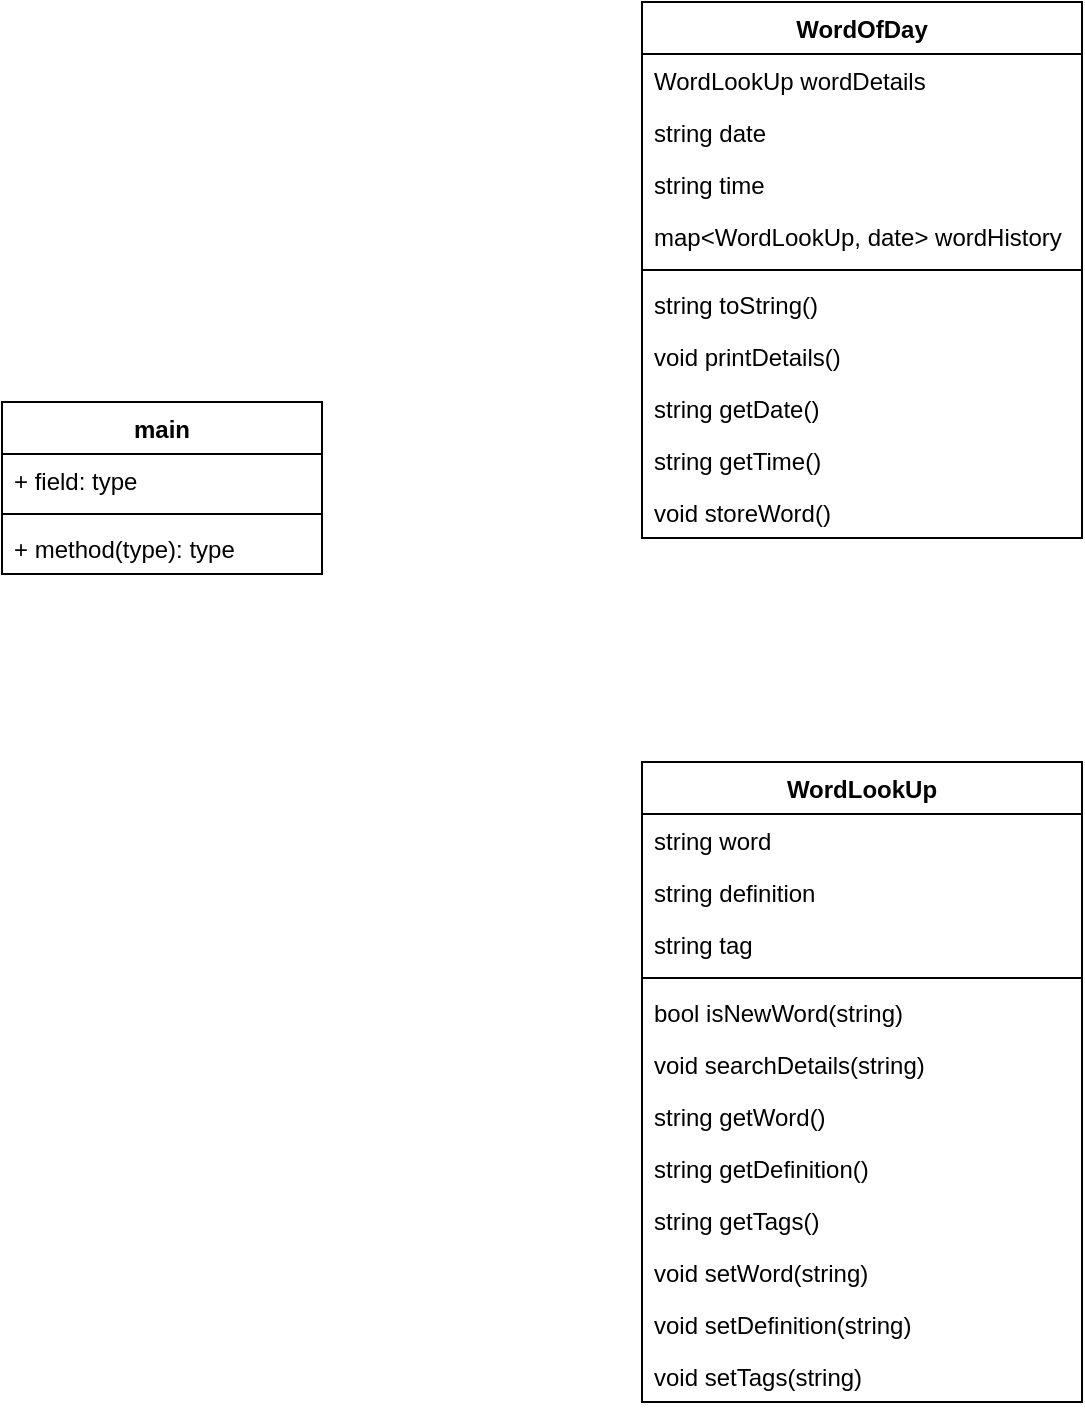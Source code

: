 <mxfile version="13.9.9" type="device"><diagram id="C5RBs43oDa-KdzZeNtuy" name="Blueprint"><mxGraphModel dx="658" dy="875" grid="1" gridSize="10" guides="1" tooltips="1" connect="1" arrows="1" fold="1" page="1" pageScale="1" pageWidth="827" pageHeight="1169" math="0" shadow="0"><root><mxCell id="WIyWlLk6GJQsqaUBKTNV-0"/><mxCell id="WIyWlLk6GJQsqaUBKTNV-1" parent="WIyWlLk6GJQsqaUBKTNV-0"/><mxCell id="DddmbowoWdA45k3jyRR0-8" value="main" style="swimlane;fontStyle=1;align=center;verticalAlign=top;childLayout=stackLayout;horizontal=1;startSize=26;horizontalStack=0;resizeParent=1;resizeParentMax=0;resizeLast=0;collapsible=1;marginBottom=0;" parent="WIyWlLk6GJQsqaUBKTNV-1" vertex="1"><mxGeometry x="80" y="240" width="160" height="86" as="geometry"/></mxCell><mxCell id="DddmbowoWdA45k3jyRR0-9" value="+ field: type" style="text;strokeColor=none;fillColor=none;align=left;verticalAlign=top;spacingLeft=4;spacingRight=4;overflow=hidden;rotatable=0;points=[[0,0.5],[1,0.5]];portConstraint=eastwest;" parent="DddmbowoWdA45k3jyRR0-8" vertex="1"><mxGeometry y="26" width="160" height="26" as="geometry"/></mxCell><mxCell id="DddmbowoWdA45k3jyRR0-10" value="" style="line;strokeWidth=1;fillColor=none;align=left;verticalAlign=middle;spacingTop=-1;spacingLeft=3;spacingRight=3;rotatable=0;labelPosition=right;points=[];portConstraint=eastwest;" parent="DddmbowoWdA45k3jyRR0-8" vertex="1"><mxGeometry y="52" width="160" height="8" as="geometry"/></mxCell><mxCell id="DddmbowoWdA45k3jyRR0-11" value="+ method(type): type" style="text;strokeColor=none;fillColor=none;align=left;verticalAlign=top;spacingLeft=4;spacingRight=4;overflow=hidden;rotatable=0;points=[[0,0.5],[1,0.5]];portConstraint=eastwest;" parent="DddmbowoWdA45k3jyRR0-8" vertex="1"><mxGeometry y="60" width="160" height="26" as="geometry"/></mxCell><mxCell id="DddmbowoWdA45k3jyRR0-12" value="WordOfDay" style="swimlane;fontStyle=1;align=center;verticalAlign=top;childLayout=stackLayout;horizontal=1;startSize=26;horizontalStack=0;resizeParent=1;resizeParentMax=0;resizeLast=0;collapsible=1;marginBottom=0;" parent="WIyWlLk6GJQsqaUBKTNV-1" vertex="1"><mxGeometry x="400" y="40" width="220" height="268" as="geometry"/></mxCell><mxCell id="DddmbowoWdA45k3jyRR0-13" value="WordLookUp wordDetails" style="text;strokeColor=none;fillColor=none;align=left;verticalAlign=top;spacingLeft=4;spacingRight=4;overflow=hidden;rotatable=0;points=[[0,0.5],[1,0.5]];portConstraint=eastwest;" parent="DddmbowoWdA45k3jyRR0-12" vertex="1"><mxGeometry y="26" width="220" height="26" as="geometry"/></mxCell><mxCell id="DddmbowoWdA45k3jyRR0-17" value="string date" style="text;strokeColor=none;fillColor=none;align=left;verticalAlign=top;spacingLeft=4;spacingRight=4;overflow=hidden;rotatable=0;points=[[0,0.5],[1,0.5]];portConstraint=eastwest;" parent="DddmbowoWdA45k3jyRR0-12" vertex="1"><mxGeometry y="52" width="220" height="26" as="geometry"/></mxCell><mxCell id="DddmbowoWdA45k3jyRR0-18" value="string time" style="text;strokeColor=none;fillColor=none;align=left;verticalAlign=top;spacingLeft=4;spacingRight=4;overflow=hidden;rotatable=0;points=[[0,0.5],[1,0.5]];portConstraint=eastwest;" parent="DddmbowoWdA45k3jyRR0-12" vertex="1"><mxGeometry y="78" width="220" height="26" as="geometry"/></mxCell><mxCell id="DddmbowoWdA45k3jyRR0-16" value="map&lt;WordLookUp, date&gt; wordHistory" style="text;strokeColor=none;fillColor=none;align=left;verticalAlign=top;spacingLeft=4;spacingRight=4;overflow=hidden;rotatable=0;points=[[0,0.5],[1,0.5]];portConstraint=eastwest;" parent="DddmbowoWdA45k3jyRR0-12" vertex="1"><mxGeometry y="104" width="220" height="26" as="geometry"/></mxCell><mxCell id="DddmbowoWdA45k3jyRR0-14" value="" style="line;strokeWidth=1;fillColor=none;align=left;verticalAlign=middle;spacingTop=-1;spacingLeft=3;spacingRight=3;rotatable=0;labelPosition=right;points=[];portConstraint=eastwest;" parent="DddmbowoWdA45k3jyRR0-12" vertex="1"><mxGeometry y="130" width="220" height="8" as="geometry"/></mxCell><mxCell id="DddmbowoWdA45k3jyRR0-15" value="string toString()" style="text;strokeColor=none;fillColor=none;align=left;verticalAlign=top;spacingLeft=4;spacingRight=4;overflow=hidden;rotatable=0;points=[[0,0.5],[1,0.5]];portConstraint=eastwest;" parent="DddmbowoWdA45k3jyRR0-12" vertex="1"><mxGeometry y="138" width="220" height="26" as="geometry"/></mxCell><mxCell id="5Jtvhd-sg00Y4gWxKnOH-0" value="void printDetails()" style="text;strokeColor=none;fillColor=none;align=left;verticalAlign=top;spacingLeft=4;spacingRight=4;overflow=hidden;rotatable=0;points=[[0,0.5],[1,0.5]];portConstraint=eastwest;" vertex="1" parent="DddmbowoWdA45k3jyRR0-12"><mxGeometry y="164" width="220" height="26" as="geometry"/></mxCell><mxCell id="DddmbowoWdA45k3jyRR0-19" value="string getDate()" style="text;strokeColor=none;fillColor=none;align=left;verticalAlign=top;spacingLeft=4;spacingRight=4;overflow=hidden;rotatable=0;points=[[0,0.5],[1,0.5]];portConstraint=eastwest;" parent="DddmbowoWdA45k3jyRR0-12" vertex="1"><mxGeometry y="190" width="220" height="26" as="geometry"/></mxCell><mxCell id="DddmbowoWdA45k3jyRR0-22" value="string getTime()" style="text;strokeColor=none;fillColor=none;align=left;verticalAlign=top;spacingLeft=4;spacingRight=4;overflow=hidden;rotatable=0;points=[[0,0.5],[1,0.5]];portConstraint=eastwest;" parent="DddmbowoWdA45k3jyRR0-12" vertex="1"><mxGeometry y="216" width="220" height="26" as="geometry"/></mxCell><mxCell id="DddmbowoWdA45k3jyRR0-21" value="void storeWord()" style="text;strokeColor=none;fillColor=none;align=left;verticalAlign=top;spacingLeft=4;spacingRight=4;overflow=hidden;rotatable=0;points=[[0,0.5],[1,0.5]];portConstraint=eastwest;" parent="DddmbowoWdA45k3jyRR0-12" vertex="1"><mxGeometry y="242" width="220" height="26" as="geometry"/></mxCell><mxCell id="DddmbowoWdA45k3jyRR0-23" value="WordLookUp" style="swimlane;fontStyle=1;align=center;verticalAlign=top;childLayout=stackLayout;horizontal=1;startSize=26;horizontalStack=0;resizeParent=1;resizeParentMax=0;resizeLast=0;collapsible=1;marginBottom=0;" parent="WIyWlLk6GJQsqaUBKTNV-1" vertex="1"><mxGeometry x="400" y="420" width="220" height="320" as="geometry"/></mxCell><mxCell id="DddmbowoWdA45k3jyRR0-24" value="string word" style="text;strokeColor=none;fillColor=none;align=left;verticalAlign=top;spacingLeft=4;spacingRight=4;overflow=hidden;rotatable=0;points=[[0,0.5],[1,0.5]];portConstraint=eastwest;" parent="DddmbowoWdA45k3jyRR0-23" vertex="1"><mxGeometry y="26" width="220" height="26" as="geometry"/></mxCell><mxCell id="DddmbowoWdA45k3jyRR0-28" value="string definition" style="text;strokeColor=none;fillColor=none;align=left;verticalAlign=top;spacingLeft=4;spacingRight=4;overflow=hidden;rotatable=0;points=[[0,0.5],[1,0.5]];portConstraint=eastwest;" parent="DddmbowoWdA45k3jyRR0-23" vertex="1"><mxGeometry y="52" width="220" height="26" as="geometry"/></mxCell><mxCell id="DddmbowoWdA45k3jyRR0-27" value="string tag" style="text;strokeColor=none;fillColor=none;align=left;verticalAlign=top;spacingLeft=4;spacingRight=4;overflow=hidden;rotatable=0;points=[[0,0.5],[1,0.5]];portConstraint=eastwest;" parent="DddmbowoWdA45k3jyRR0-23" vertex="1"><mxGeometry y="78" width="220" height="26" as="geometry"/></mxCell><mxCell id="DddmbowoWdA45k3jyRR0-25" value="" style="line;strokeWidth=1;fillColor=none;align=left;verticalAlign=middle;spacingTop=-1;spacingLeft=3;spacingRight=3;rotatable=0;labelPosition=right;points=[];portConstraint=eastwest;" parent="DddmbowoWdA45k3jyRR0-23" vertex="1"><mxGeometry y="104" width="220" height="8" as="geometry"/></mxCell><mxCell id="DddmbowoWdA45k3jyRR0-20" value="bool isNewWord(string)" style="text;strokeColor=none;fillColor=none;align=left;verticalAlign=top;spacingLeft=4;spacingRight=4;overflow=hidden;rotatable=0;points=[[0,0.5],[1,0.5]];portConstraint=eastwest;" parent="DddmbowoWdA45k3jyRR0-23" vertex="1"><mxGeometry y="112" width="220" height="26" as="geometry"/></mxCell><mxCell id="5Jtvhd-sg00Y4gWxKnOH-1" value="void searchDetails(string)" style="text;strokeColor=none;fillColor=none;align=left;verticalAlign=top;spacingLeft=4;spacingRight=4;overflow=hidden;rotatable=0;points=[[0,0.5],[1,0.5]];portConstraint=eastwest;" vertex="1" parent="DddmbowoWdA45k3jyRR0-23"><mxGeometry y="138" width="220" height="26" as="geometry"/></mxCell><mxCell id="DddmbowoWdA45k3jyRR0-26" value="string getWord()" style="text;strokeColor=none;fillColor=none;align=left;verticalAlign=top;spacingLeft=4;spacingRight=4;overflow=hidden;rotatable=0;points=[[0,0.5],[1,0.5]];portConstraint=eastwest;" parent="DddmbowoWdA45k3jyRR0-23" vertex="1"><mxGeometry y="164" width="220" height="26" as="geometry"/></mxCell><mxCell id="DddmbowoWdA45k3jyRR0-31" value="string getDefinition()" style="text;strokeColor=none;fillColor=none;align=left;verticalAlign=top;spacingLeft=4;spacingRight=4;overflow=hidden;rotatable=0;points=[[0,0.5],[1,0.5]];portConstraint=eastwest;" parent="DddmbowoWdA45k3jyRR0-23" vertex="1"><mxGeometry y="190" width="220" height="26" as="geometry"/></mxCell><mxCell id="DddmbowoWdA45k3jyRR0-33" value="string getTags()" style="text;strokeColor=none;fillColor=none;align=left;verticalAlign=top;spacingLeft=4;spacingRight=4;overflow=hidden;rotatable=0;points=[[0,0.5],[1,0.5]];portConstraint=eastwest;" parent="DddmbowoWdA45k3jyRR0-23" vertex="1"><mxGeometry y="216" width="220" height="26" as="geometry"/></mxCell><mxCell id="DddmbowoWdA45k3jyRR0-32" value="void setWord(string)" style="text;strokeColor=none;fillColor=none;align=left;verticalAlign=top;spacingLeft=4;spacingRight=4;overflow=hidden;rotatable=0;points=[[0,0.5],[1,0.5]];portConstraint=eastwest;" parent="DddmbowoWdA45k3jyRR0-23" vertex="1"><mxGeometry y="242" width="220" height="26" as="geometry"/></mxCell><mxCell id="DddmbowoWdA45k3jyRR0-30" value="void setDefinition(string)" style="text;strokeColor=none;fillColor=none;align=left;verticalAlign=top;spacingLeft=4;spacingRight=4;overflow=hidden;rotatable=0;points=[[0,0.5],[1,0.5]];portConstraint=eastwest;" parent="DddmbowoWdA45k3jyRR0-23" vertex="1"><mxGeometry y="268" width="220" height="26" as="geometry"/></mxCell><mxCell id="DddmbowoWdA45k3jyRR0-29" value="void setTags(string)" style="text;strokeColor=none;fillColor=none;align=left;verticalAlign=top;spacingLeft=4;spacingRight=4;overflow=hidden;rotatable=0;points=[[0,0.5],[1,0.5]];portConstraint=eastwest;" parent="DddmbowoWdA45k3jyRR0-23" vertex="1"><mxGeometry y="294" width="220" height="26" as="geometry"/></mxCell></root></mxGraphModel></diagram></mxfile>